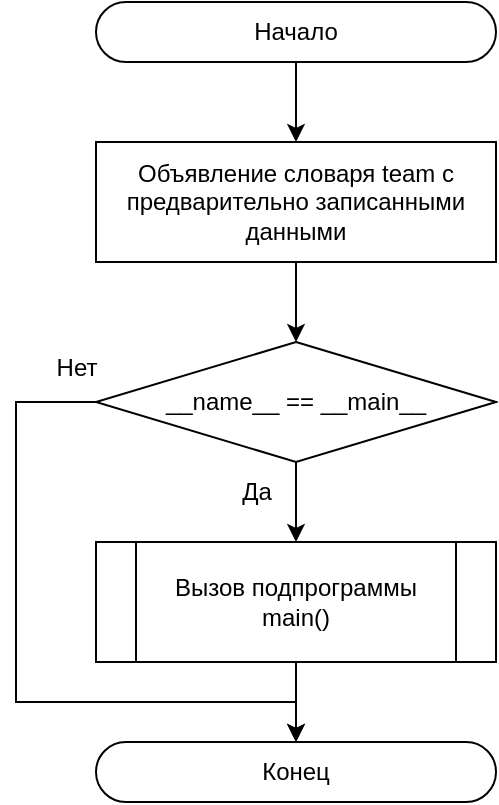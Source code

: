 <mxfile version="21.2.1" type="device">
  <diagram name="Страница 1" id="6tMGNJNM4NKZPwXtHnVI">
    <mxGraphModel dx="438" dy="595" grid="1" gridSize="10" guides="1" tooltips="1" connect="1" arrows="1" fold="1" page="1" pageScale="1" pageWidth="827" pageHeight="1169" math="0" shadow="0">
      <root>
        <mxCell id="0" />
        <mxCell id="1" parent="0" />
        <mxCell id="Q8PbNGjHBaHUHqc-n6fm-44" style="edgeStyle=orthogonalEdgeStyle;rounded=0;orthogonalLoop=1;jettySize=auto;html=1;entryX=0.5;entryY=0;entryDx=0;entryDy=0;" parent="1" edge="1">
          <mxGeometry relative="1" as="geometry">
            <mxPoint x="200.0" y="260" as="sourcePoint" />
          </mxGeometry>
        </mxCell>
        <mxCell id="Q8PbNGjHBaHUHqc-n6fm-45" style="edgeStyle=orthogonalEdgeStyle;rounded=0;orthogonalLoop=1;jettySize=auto;html=1;entryX=0.5;entryY=0;entryDx=0;entryDy=0;" parent="1" edge="1">
          <mxGeometry relative="1" as="geometry">
            <mxPoint x="200.0" y="360" as="sourcePoint" />
          </mxGeometry>
        </mxCell>
        <mxCell id="Q8PbNGjHBaHUHqc-n6fm-53" style="edgeStyle=orthogonalEdgeStyle;rounded=0;orthogonalLoop=1;jettySize=auto;html=1;entryX=0.5;entryY=0;entryDx=0;entryDy=0;" parent="1" edge="1">
          <mxGeometry relative="1" as="geometry">
            <mxPoint x="200.0" y="460" as="sourcePoint" />
          </mxGeometry>
        </mxCell>
        <mxCell id="Q8PbNGjHBaHUHqc-n6fm-54" style="edgeStyle=orthogonalEdgeStyle;rounded=0;orthogonalLoop=1;jettySize=auto;html=1;" parent="1" edge="1">
          <mxGeometry relative="1" as="geometry">
            <mxPoint x="200.0" y="560" as="sourcePoint" />
          </mxGeometry>
        </mxCell>
        <mxCell id="Q8PbNGjHBaHUHqc-n6fm-50" style="edgeStyle=orthogonalEdgeStyle;rounded=0;orthogonalLoop=1;jettySize=auto;html=1;entryX=0.5;entryY=0;entryDx=0;entryDy=0;" parent="1" edge="1">
          <mxGeometry relative="1" as="geometry">
            <mxPoint x="200.0" y="660" as="sourcePoint" />
          </mxGeometry>
        </mxCell>
        <mxCell id="Q8PbNGjHBaHUHqc-n6fm-51" style="edgeStyle=orthogonalEdgeStyle;rounded=0;orthogonalLoop=1;jettySize=auto;html=1;entryX=0.5;entryY=0;entryDx=0;entryDy=0;" parent="1" edge="1">
          <mxGeometry relative="1" as="geometry">
            <mxPoint x="200.0" y="760" as="sourcePoint" />
          </mxGeometry>
        </mxCell>
        <mxCell id="Q8PbNGjHBaHUHqc-n6fm-52" style="edgeStyle=orthogonalEdgeStyle;rounded=0;orthogonalLoop=1;jettySize=auto;html=1;entryX=0;entryY=0.5;entryDx=0;entryDy=0;" parent="1" edge="1">
          <mxGeometry relative="1" as="geometry">
            <mxPoint x="100" y="630" as="targetPoint" />
            <Array as="points">
              <mxPoint x="200" y="880" />
              <mxPoint x="60" y="880" />
              <mxPoint x="60" y="630" />
            </Array>
          </mxGeometry>
        </mxCell>
        <mxCell id="Q8PbNGjHBaHUHqc-n6fm-101" style="edgeStyle=orthogonalEdgeStyle;rounded=0;orthogonalLoop=1;jettySize=auto;html=1;entryX=0.5;entryY=0;entryDx=0;entryDy=0;fontSize=15;" parent="1" target="Q8PbNGjHBaHUHqc-n6fm-100" edge="1">
          <mxGeometry relative="1" as="geometry">
            <mxPoint x="80" y="880" as="sourcePoint" />
          </mxGeometry>
        </mxCell>
        <mxCell id="Q8PbNGjHBaHUHqc-n6fm-117" style="edgeStyle=orthogonalEdgeStyle;rounded=0;orthogonalLoop=1;jettySize=auto;html=1;entryX=0.5;entryY=0;entryDx=0;entryDy=0;fontSize=15;" parent="1" target="Q8PbNGjHBaHUHqc-n6fm-35" edge="1">
          <mxGeometry relative="1" as="geometry">
            <Array as="points">
              <mxPoint x="260" y="650.0" />
              <mxPoint x="260" y="1511" />
            </Array>
            <mxPoint x="179.697" y="650.091" as="sourcePoint" />
          </mxGeometry>
        </mxCell>
        <mxCell id="Q8PbNGjHBaHUHqc-n6fm-116" style="edgeStyle=orthogonalEdgeStyle;rounded=0;orthogonalLoop=1;jettySize=auto;html=1;entryX=0;entryY=0.5;entryDx=0;entryDy=0;fontSize=15;" parent="1" source="Q8PbNGjHBaHUHqc-n6fm-114" edge="1">
          <mxGeometry relative="1" as="geometry">
            <Array as="points">
              <mxPoint x="80" y="1460" />
              <mxPoint x="-100" y="1460" />
              <mxPoint x="-100" y="650" />
            </Array>
            <mxPoint x="-20" y="650" as="targetPoint" />
          </mxGeometry>
        </mxCell>
        <mxCell id="wm96Qt1JqF1Xcq8qNvsb-121" style="edgeStyle=orthogonalEdgeStyle;rounded=0;orthogonalLoop=1;jettySize=auto;html=1;" edge="1" parent="1" source="wm96Qt1JqF1Xcq8qNvsb-118" target="wm96Qt1JqF1Xcq8qNvsb-119">
          <mxGeometry relative="1" as="geometry" />
        </mxCell>
        <mxCell id="wm96Qt1JqF1Xcq8qNvsb-118" value="Начало" style="rounded=1;whiteSpace=wrap;html=1;arcSize=50;" vertex="1" parent="1">
          <mxGeometry x="240" y="130" width="200" height="30" as="geometry" />
        </mxCell>
        <mxCell id="wm96Qt1JqF1Xcq8qNvsb-122" style="edgeStyle=orthogonalEdgeStyle;rounded=0;orthogonalLoop=1;jettySize=auto;html=1;entryX=0.5;entryY=0;entryDx=0;entryDy=0;" edge="1" parent="1" source="wm96Qt1JqF1Xcq8qNvsb-119" target="wm96Qt1JqF1Xcq8qNvsb-120">
          <mxGeometry relative="1" as="geometry" />
        </mxCell>
        <mxCell id="wm96Qt1JqF1Xcq8qNvsb-119" value="Объявление словаря team с предварительно записанными данными" style="rounded=0;whiteSpace=wrap;html=1;" vertex="1" parent="1">
          <mxGeometry x="240" y="200" width="200" height="60" as="geometry" />
        </mxCell>
        <mxCell id="wm96Qt1JqF1Xcq8qNvsb-124" style="edgeStyle=orthogonalEdgeStyle;rounded=0;orthogonalLoop=1;jettySize=auto;html=1;entryX=0.5;entryY=0;entryDx=0;entryDy=0;" edge="1" parent="1" source="wm96Qt1JqF1Xcq8qNvsb-120" target="wm96Qt1JqF1Xcq8qNvsb-123">
          <mxGeometry relative="1" as="geometry" />
        </mxCell>
        <mxCell id="wm96Qt1JqF1Xcq8qNvsb-127" style="edgeStyle=orthogonalEdgeStyle;rounded=0;orthogonalLoop=1;jettySize=auto;html=1;entryX=0.5;entryY=0;entryDx=0;entryDy=0;" edge="1" parent="1" source="wm96Qt1JqF1Xcq8qNvsb-120" target="wm96Qt1JqF1Xcq8qNvsb-125">
          <mxGeometry relative="1" as="geometry">
            <mxPoint x="340" y="490" as="targetPoint" />
            <Array as="points">
              <mxPoint x="200" y="330" />
              <mxPoint x="200" y="480" />
              <mxPoint x="340" y="480" />
            </Array>
          </mxGeometry>
        </mxCell>
        <mxCell id="wm96Qt1JqF1Xcq8qNvsb-120" value="__name__ == __main__" style="rhombus;whiteSpace=wrap;html=1;" vertex="1" parent="1">
          <mxGeometry x="240" y="300" width="200" height="60" as="geometry" />
        </mxCell>
        <mxCell id="wm96Qt1JqF1Xcq8qNvsb-126" style="edgeStyle=orthogonalEdgeStyle;rounded=0;orthogonalLoop=1;jettySize=auto;html=1;entryX=0.5;entryY=0;entryDx=0;entryDy=0;" edge="1" parent="1" source="wm96Qt1JqF1Xcq8qNvsb-123" target="wm96Qt1JqF1Xcq8qNvsb-125">
          <mxGeometry relative="1" as="geometry" />
        </mxCell>
        <mxCell id="wm96Qt1JqF1Xcq8qNvsb-123" value="Вызов подпрограммы&lt;br&gt;main()" style="shape=process;whiteSpace=wrap;html=1;backgroundOutline=1;" vertex="1" parent="1">
          <mxGeometry x="240" y="400" width="200" height="60" as="geometry" />
        </mxCell>
        <mxCell id="wm96Qt1JqF1Xcq8qNvsb-125" value="Конец" style="rounded=1;whiteSpace=wrap;html=1;arcSize=50;" vertex="1" parent="1">
          <mxGeometry x="240" y="500" width="200" height="30" as="geometry" />
        </mxCell>
        <mxCell id="wm96Qt1JqF1Xcq8qNvsb-128" value="Нет" style="text;html=1;align=center;verticalAlign=middle;resizable=0;points=[];autosize=1;strokeColor=none;fillColor=none;" vertex="1" parent="1">
          <mxGeometry x="210" y="298" width="40" height="30" as="geometry" />
        </mxCell>
        <mxCell id="wm96Qt1JqF1Xcq8qNvsb-129" value="Да" style="text;html=1;align=center;verticalAlign=middle;resizable=0;points=[];autosize=1;strokeColor=none;fillColor=none;" vertex="1" parent="1">
          <mxGeometry x="300" y="360" width="40" height="30" as="geometry" />
        </mxCell>
      </root>
    </mxGraphModel>
  </diagram>
</mxfile>
